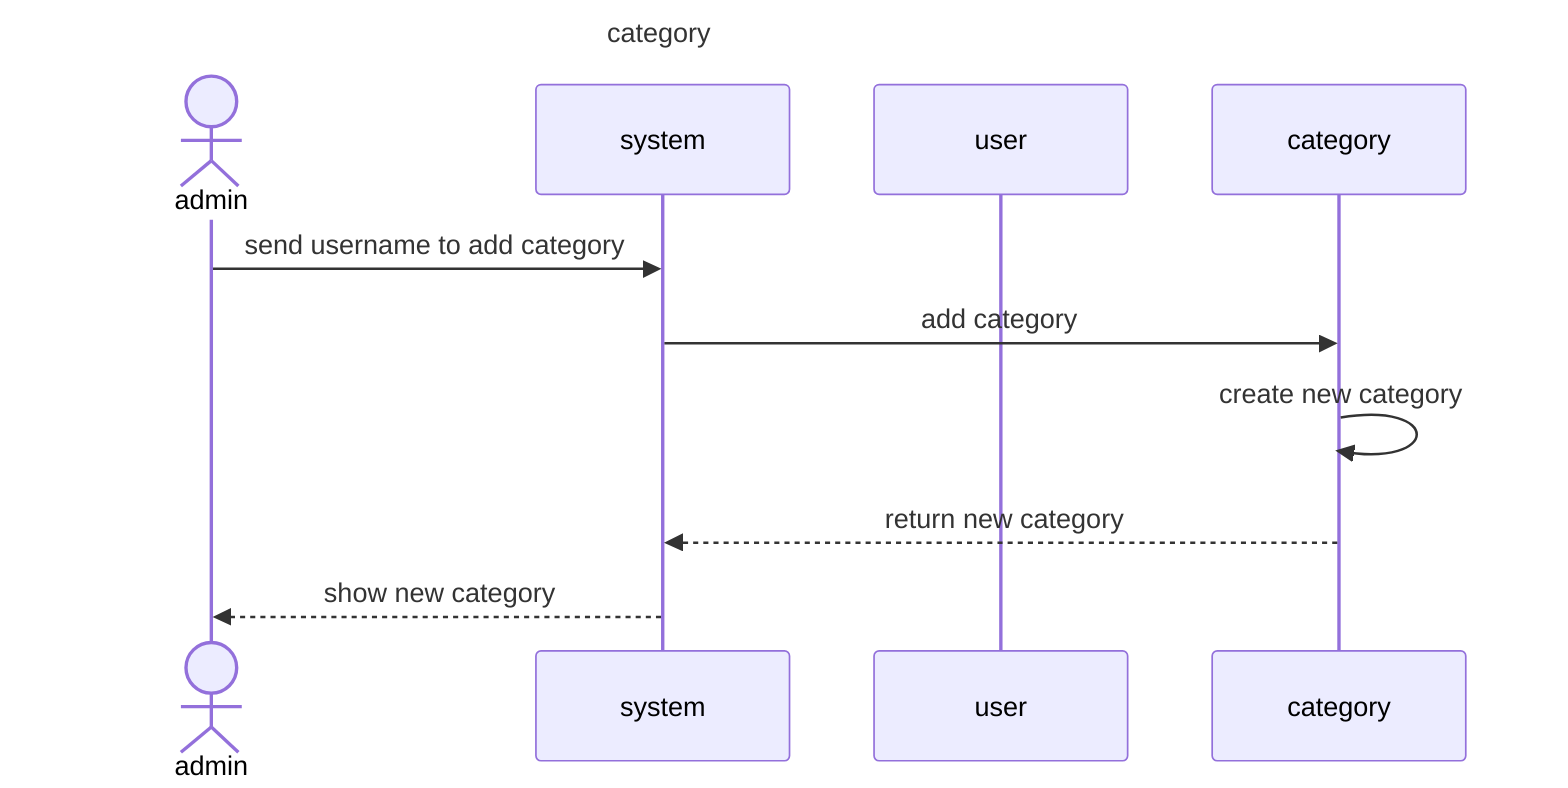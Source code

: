 sequenceDiagram
    title category
    actor admin
    participant system
    participant user
    participant category
    admin ->> system: send username to add category
    system ->> category:add category
    category ->> category:create new category
    category -->> system : return new category 
    system -->> admin:show new category